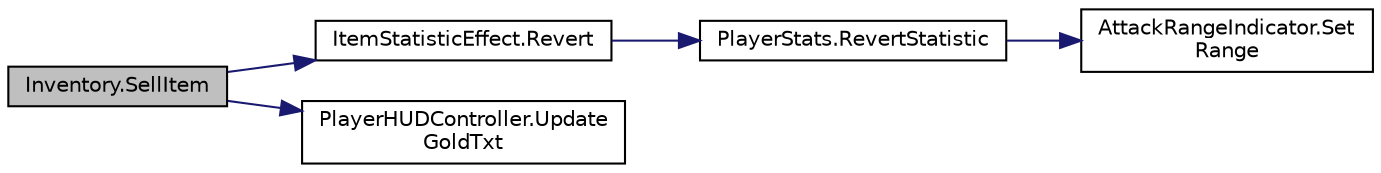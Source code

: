 digraph "Inventory.SellItem"
{
 // INTERACTIVE_SVG=YES
 // LATEX_PDF_SIZE
  edge [fontname="Helvetica",fontsize="10",labelfontname="Helvetica",labelfontsize="10"];
  node [fontname="Helvetica",fontsize="10",shape=record];
  rankdir="LR";
  Node1 [label="Inventory.SellItem",height=0.2,width=0.4,color="black", fillcolor="grey75", style="filled", fontcolor="black",tooltip=" "];
  Node1 -> Node2 [color="midnightblue",fontsize="10",style="solid",fontname="Helvetica"];
  Node2 [label="ItemStatisticEffect.Revert",height=0.2,width=0.4,color="black", fillcolor="white", style="filled",URL="$class_item_statistic_effect.html#a7e60cf01d0ee7f4b00fe817a36a7b2b4",tooltip=" "];
  Node2 -> Node3 [color="midnightblue",fontsize="10",style="solid",fontname="Helvetica"];
  Node3 [label="PlayerStats.RevertStatistic",height=0.2,width=0.4,color="black", fillcolor="white", style="filled",URL="$class_player_stats.html#a85d656089081a1fae4eb9c531f44eaee",tooltip=" "];
  Node3 -> Node4 [color="midnightblue",fontsize="10",style="solid",fontname="Helvetica"];
  Node4 [label="AttackRangeIndicator.Set\lRange",height=0.2,width=0.4,color="black", fillcolor="white", style="filled",URL="$class_attack_range_indicator.html#a30b23b934689db8d536efbc193ad9ae3",tooltip=" "];
  Node1 -> Node5 [color="midnightblue",fontsize="10",style="solid",fontname="Helvetica"];
  Node5 [label="PlayerHUDController.Update\lGoldTxt",height=0.2,width=0.4,color="black", fillcolor="white", style="filled",URL="$class_player_h_u_d_controller.html#aeef77dcdfaf1c9b719e4350c17c88fa5",tooltip=" "];
}
